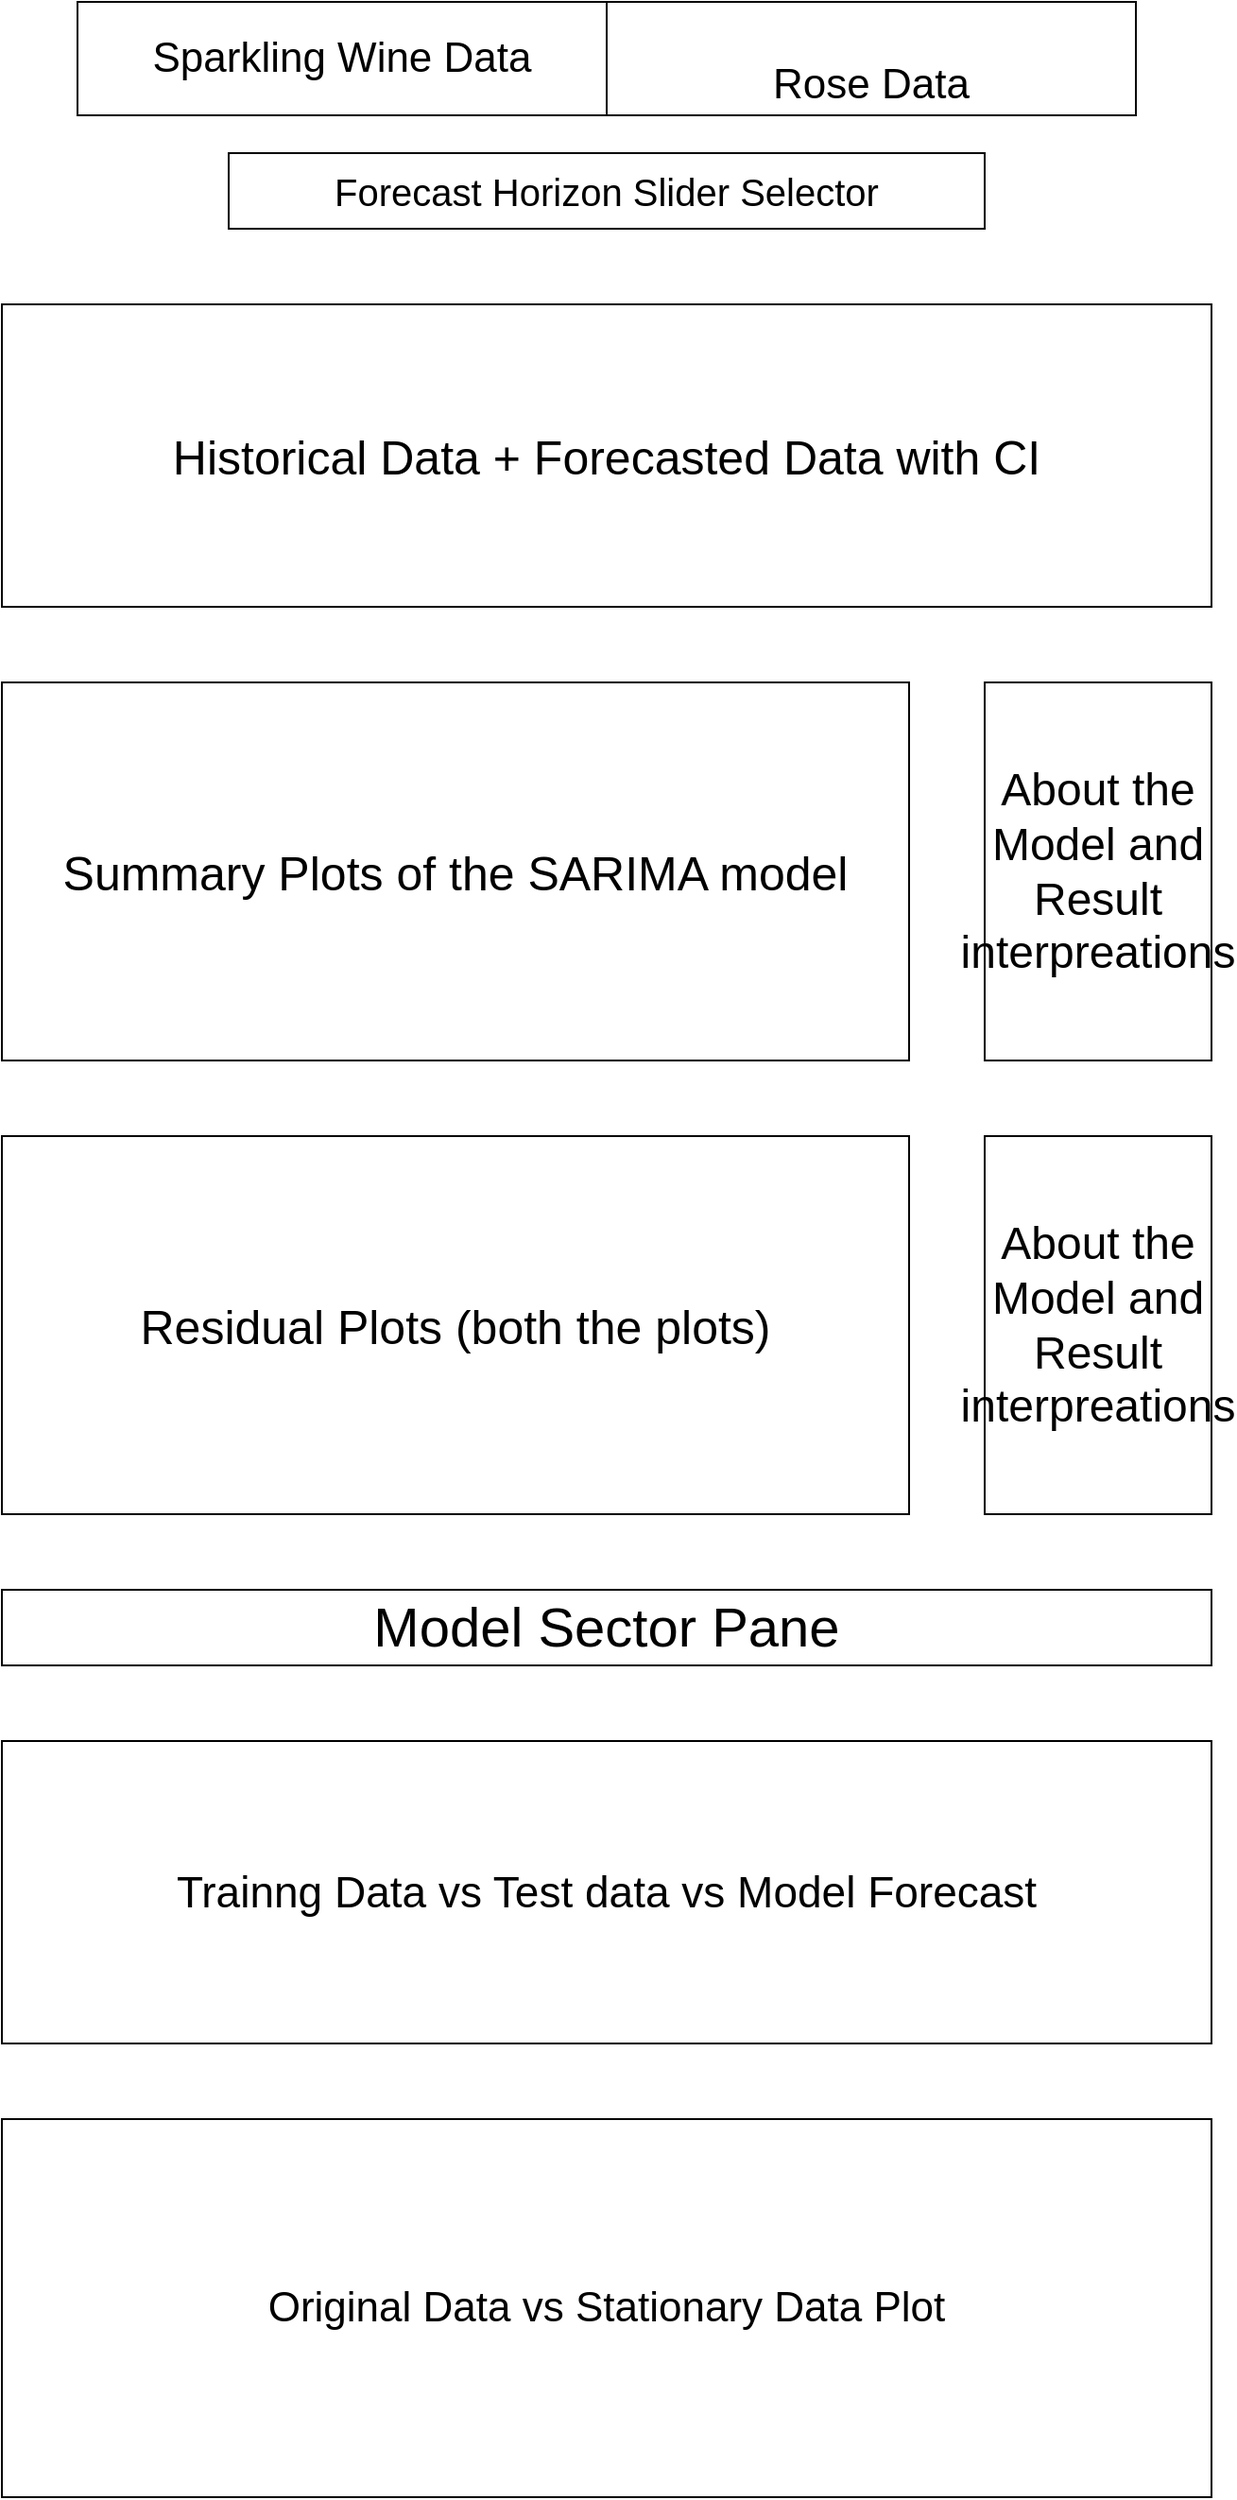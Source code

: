 <mxfile version="26.2.12">
  <diagram name="Page-1" id="eXMW50_a6_TtAfHFuQqr">
    <mxGraphModel dx="3173" dy="1493" grid="1" gridSize="10" guides="1" tooltips="1" connect="1" arrows="1" fold="1" page="1" pageScale="1" pageWidth="850" pageHeight="1400" math="0" shadow="0">
      <root>
        <mxCell id="0" />
        <mxCell id="1" parent="0" />
        <mxCell id="8cVub68EsbET4ltTRfXx-1" value="&lt;font style=&quot;font-size: 22px;&quot;&gt;Sparkling Wine Data&lt;/font&gt;" style="rounded=0;whiteSpace=wrap;html=1;" vertex="1" parent="1">
          <mxGeometry x="160" y="40" width="280" height="60" as="geometry" />
        </mxCell>
        <mxCell id="8cVub68EsbET4ltTRfXx-2" value="&lt;div&gt;&lt;font style=&quot;font-size: 22px;&quot;&gt;&lt;br&gt;&lt;/font&gt;&lt;/div&gt;&lt;div&gt;&lt;font style=&quot;font-size: 22px;&quot;&gt;Rose Data&lt;/font&gt;&lt;/div&gt;" style="rounded=0;whiteSpace=wrap;html=1;" vertex="1" parent="1">
          <mxGeometry x="440" y="40" width="280" height="60" as="geometry" />
        </mxCell>
        <mxCell id="8cVub68EsbET4ltTRfXx-3" value="&lt;font style=&quot;font-size: 20px;&quot;&gt;Forecast Horizon Slider Selector&lt;/font&gt;" style="rounded=0;whiteSpace=wrap;html=1;" vertex="1" parent="1">
          <mxGeometry x="240" y="120" width="400" height="40" as="geometry" />
        </mxCell>
        <mxCell id="8cVub68EsbET4ltTRfXx-6" value="&lt;font style=&quot;font-size: 25px;&quot;&gt;Historical Data + Forecasted Data with CI&lt;/font&gt;" style="rounded=0;whiteSpace=wrap;html=1;" vertex="1" parent="1">
          <mxGeometry x="120" y="200" width="640" height="160" as="geometry" />
        </mxCell>
        <mxCell id="8cVub68EsbET4ltTRfXx-7" value="&lt;font style=&quot;font-size: 25px;&quot;&gt;Summary Plots of the SARIMA model&lt;/font&gt;" style="rounded=0;whiteSpace=wrap;html=1;" vertex="1" parent="1">
          <mxGeometry x="120" y="400" width="480" height="200" as="geometry" />
        </mxCell>
        <mxCell id="8cVub68EsbET4ltTRfXx-8" value="&lt;font style=&quot;font-size: 23px;&quot;&gt;Trainng Data vs Test data vs Model Forecast&lt;/font&gt;" style="rounded=0;whiteSpace=wrap;html=1;" vertex="1" parent="1">
          <mxGeometry x="120" y="960" width="640" height="160" as="geometry" />
        </mxCell>
        <mxCell id="8cVub68EsbET4ltTRfXx-9" value="&lt;font style=&quot;font-size: 29px;&quot;&gt;Model Sector Pane&lt;/font&gt;" style="rounded=0;whiteSpace=wrap;html=1;" vertex="1" parent="1">
          <mxGeometry x="120" y="880" width="640" height="40" as="geometry" />
        </mxCell>
        <mxCell id="8cVub68EsbET4ltTRfXx-10" value="&lt;font style=&quot;font-size: 22px;&quot;&gt;Original Data vs Stationary Data Plot&lt;/font&gt;" style="rounded=0;whiteSpace=wrap;html=1;" vertex="1" parent="1">
          <mxGeometry x="120" y="1160" width="640" height="200" as="geometry" />
        </mxCell>
        <mxCell id="8cVub68EsbET4ltTRfXx-11" value="&lt;font style=&quot;font-size: 25px;&quot;&gt;Residual Plots (both the plots)&lt;/font&gt;" style="rounded=0;whiteSpace=wrap;html=1;" vertex="1" parent="1">
          <mxGeometry x="120" y="640" width="480" height="200" as="geometry" />
        </mxCell>
        <mxCell id="8cVub68EsbET4ltTRfXx-12" value="&lt;font style=&quot;font-size: 24px;&quot;&gt;About the Model and Result interpreations&lt;/font&gt;" style="rounded=0;whiteSpace=wrap;html=1;" vertex="1" parent="1">
          <mxGeometry x="640" y="400" width="120" height="200" as="geometry" />
        </mxCell>
        <mxCell id="8cVub68EsbET4ltTRfXx-13" value="&lt;font style=&quot;font-size: 24px;&quot;&gt;About the Model and Result interpreations&lt;/font&gt;" style="rounded=0;whiteSpace=wrap;html=1;" vertex="1" parent="1">
          <mxGeometry x="640" y="640" width="120" height="200" as="geometry" />
        </mxCell>
      </root>
    </mxGraphModel>
  </diagram>
</mxfile>

